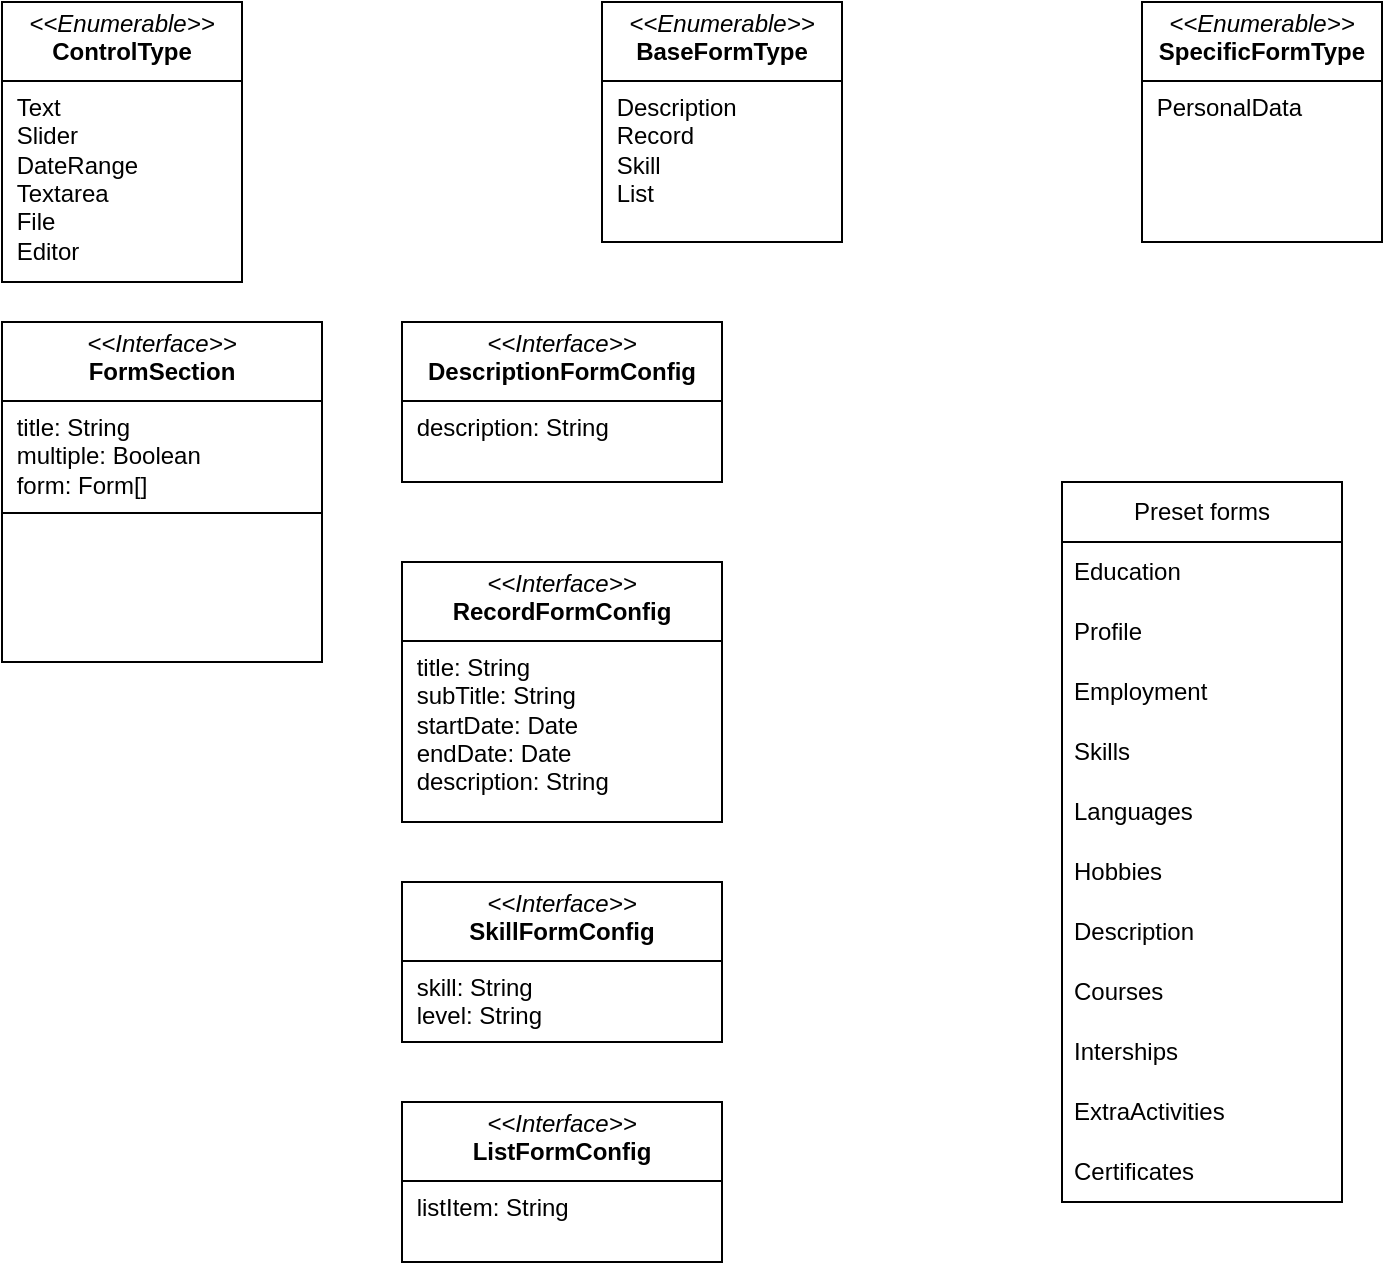 <mxfile version="26.0.10">
  <diagram name="Страница — 1" id="nuxbEoT8OtggUWxGIBO5">
    <mxGraphModel dx="977" dy="890" grid="1" gridSize="10" guides="1" tooltips="1" connect="1" arrows="1" fold="1" page="1" pageScale="1" pageWidth="827" pageHeight="1169" math="0" shadow="0">
      <root>
        <mxCell id="0" />
        <mxCell id="1" parent="0" />
        <mxCell id="pg2zEM24o-H7BgKNVHqS-14" value="" style="text;strokeColor=none;fillColor=none;align=left;verticalAlign=middle;spacingTop=-1;spacingLeft=4;spacingRight=4;rotatable=0;labelPosition=right;points=[];portConstraint=eastwest;" vertex="1" parent="1">
          <mxGeometry x="480" y="110" width="20" height="14" as="geometry" />
        </mxCell>
        <mxCell id="pg2zEM24o-H7BgKNVHqS-15" value="&lt;p style=&quot;margin:0px;margin-top:4px;text-align:center;&quot;&gt;&lt;i&gt;&amp;lt;&amp;lt;Enumerable&amp;gt;&amp;gt;&lt;/i&gt;&lt;br&gt;&lt;b&gt;ControlType&lt;/b&gt;&lt;/p&gt;&lt;hr size=&quot;1&quot; style=&quot;border-style:solid;&quot;&gt;&lt;p style=&quot;margin:0px;margin-left:4px;&quot;&gt;&amp;nbsp;Text&lt;br&gt;&amp;nbsp;Slider&lt;/p&gt;&lt;p style=&quot;margin:0px;margin-left:4px;&quot;&gt;&amp;nbsp;DateRange&lt;/p&gt;&lt;p style=&quot;margin:0px;margin-left:4px;&quot;&gt;&amp;nbsp;Textarea&lt;/p&gt;&lt;p style=&quot;margin:0px;margin-left:4px;&quot;&gt;&amp;nbsp;File&lt;/p&gt;&lt;p style=&quot;margin:0px;margin-left:4px;&quot;&gt;&amp;nbsp;Editor&lt;/p&gt;&lt;p style=&quot;margin:0px;margin-left:4px;&quot;&gt;&amp;nbsp;&lt;/p&gt;&lt;p style=&quot;margin:0px;margin-left:4px;&quot;&gt;&lt;br&gt;&lt;/p&gt;&lt;p style=&quot;margin:0px;margin-left:4px;&quot;&gt;&amp;nbsp;&lt;/p&gt;&lt;p style=&quot;margin:0px;margin-left:4px;&quot;&gt;&lt;br&gt;&lt;/p&gt;" style="verticalAlign=top;align=left;overflow=fill;html=1;whiteSpace=wrap;" vertex="1" parent="1">
          <mxGeometry x="40" y="40" width="120" height="140" as="geometry" />
        </mxCell>
        <mxCell id="pg2zEM24o-H7BgKNVHqS-21" value="&lt;p style=&quot;margin:0px;margin-top:4px;text-align:center;&quot;&gt;&lt;i&gt;&amp;lt;&amp;lt;Enumerable&amp;gt;&amp;gt;&lt;/i&gt;&lt;br&gt;&lt;b&gt;BaseFormType&lt;/b&gt;&lt;/p&gt;&lt;hr size=&quot;1&quot; style=&quot;border-style:solid;&quot;&gt;&lt;p style=&quot;margin:0px;margin-left:4px;&quot;&gt;&amp;nbsp;Description&lt;br&gt;&amp;nbsp;Record&lt;/p&gt;&lt;p style=&quot;margin:0px;margin-left:4px;&quot;&gt;&amp;nbsp;Skill&lt;/p&gt;&lt;p style=&quot;margin:0px;margin-left:4px;&quot;&gt;&amp;nbsp;List&lt;/p&gt;&lt;p style=&quot;margin:0px;margin-left:4px;&quot;&gt;&amp;nbsp;&lt;/p&gt;&lt;p style=&quot;margin:0px;margin-left:4px;&quot;&gt;&lt;br&gt;&lt;/p&gt;&lt;p style=&quot;margin:0px;margin-left:4px;&quot;&gt;&amp;nbsp;&lt;/p&gt;&lt;p style=&quot;margin:0px;margin-left:4px;&quot;&gt;&lt;br&gt;&lt;/p&gt;" style="verticalAlign=top;align=left;overflow=fill;html=1;whiteSpace=wrap;" vertex="1" parent="1">
          <mxGeometry x="340" y="40" width="120" height="120" as="geometry" />
        </mxCell>
        <mxCell id="pg2zEM24o-H7BgKNVHqS-29" value="&lt;p style=&quot;margin:0px;margin-top:4px;text-align:center;&quot;&gt;&lt;i&gt;&amp;lt;&amp;lt;Interface&amp;gt;&amp;gt;&lt;/i&gt;&lt;br&gt;&lt;b&gt;FormSection&lt;/b&gt;&lt;/p&gt;&lt;hr size=&quot;1&quot; style=&quot;border-style:solid;&quot;&gt;&lt;p style=&quot;margin:0px;margin-left:4px;&quot;&gt;&amp;nbsp;title: String&lt;br&gt;&amp;nbsp;multiple: Boolean&lt;/p&gt;&lt;p style=&quot;margin:0px;margin-left:4px;&quot;&gt;&amp;nbsp;form: Form[]&lt;/p&gt;&lt;hr size=&quot;1&quot; style=&quot;border-style:solid;&quot;&gt;&lt;p style=&quot;margin:0px;margin-left:4px;&quot;&gt;&lt;br&gt;&lt;/p&gt;" style="verticalAlign=top;align=left;overflow=fill;html=1;whiteSpace=wrap;" vertex="1" parent="1">
          <mxGeometry x="40" y="200" width="160" height="170" as="geometry" />
        </mxCell>
        <mxCell id="pg2zEM24o-H7BgKNVHqS-30" value="&lt;p style=&quot;margin:0px;margin-top:4px;text-align:center;&quot;&gt;&lt;i&gt;&amp;lt;&amp;lt;Enumerable&amp;gt;&amp;gt;&lt;/i&gt;&lt;br&gt;&lt;b&gt;SpecificFormType&lt;/b&gt;&lt;/p&gt;&lt;hr size=&quot;1&quot; style=&quot;border-style:solid;&quot;&gt;&lt;p style=&quot;margin:0px;margin-left:4px;&quot;&gt;&amp;nbsp;PersonalData&lt;/p&gt;&lt;p style=&quot;margin:0px;margin-left:4px;&quot;&gt;&amp;nbsp;&lt;/p&gt;&lt;p style=&quot;margin:0px;margin-left:4px;&quot;&gt;&lt;br&gt;&lt;/p&gt;&lt;p style=&quot;margin:0px;margin-left:4px;&quot;&gt;&amp;nbsp;&lt;/p&gt;&lt;p style=&quot;margin:0px;margin-left:4px;&quot;&gt;&lt;br&gt;&lt;/p&gt;" style="verticalAlign=top;align=left;overflow=fill;html=1;whiteSpace=wrap;" vertex="1" parent="1">
          <mxGeometry x="610" y="40" width="120" height="120" as="geometry" />
        </mxCell>
        <mxCell id="pg2zEM24o-H7BgKNVHqS-31" value="&lt;p style=&quot;margin:0px;margin-top:4px;text-align:center;&quot;&gt;&lt;i&gt;&amp;lt;&amp;lt;Interface&amp;gt;&amp;gt;&lt;/i&gt;&lt;br&gt;&lt;b&gt;RecordFormConfig&lt;/b&gt;&lt;/p&gt;&lt;hr size=&quot;1&quot; style=&quot;border-style:solid;&quot;&gt;&lt;p style=&quot;margin:0px;margin-left:4px;&quot;&gt;&amp;nbsp;title: String&lt;br&gt;&amp;nbsp;subTitle: String&lt;/p&gt;&lt;p style=&quot;margin:0px;margin-left:4px;&quot;&gt;&amp;nbsp;startDate: Date&lt;/p&gt;&lt;p style=&quot;margin:0px;margin-left:4px;&quot;&gt;&amp;nbsp;endDate: Date&lt;/p&gt;&lt;p style=&quot;margin:0px;margin-left:4px;&quot;&gt;&amp;nbsp;description: String&lt;/p&gt;&lt;p style=&quot;margin:0px;margin-left:4px;&quot;&gt;&lt;br&gt;&lt;/p&gt;" style="verticalAlign=top;align=left;overflow=fill;html=1;whiteSpace=wrap;" vertex="1" parent="1">
          <mxGeometry x="240" y="320" width="160" height="130" as="geometry" />
        </mxCell>
        <mxCell id="pg2zEM24o-H7BgKNVHqS-32" value="&lt;p style=&quot;margin:0px;margin-top:4px;text-align:center;&quot;&gt;&lt;i&gt;&amp;lt;&amp;lt;Interface&amp;gt;&amp;gt;&lt;/i&gt;&lt;br&gt;&lt;b&gt;DescriptionFormConfig&lt;/b&gt;&lt;/p&gt;&lt;hr size=&quot;1&quot; style=&quot;border-style:solid;&quot;&gt;&lt;p style=&quot;margin:0px;margin-left:4px;&quot;&gt;&lt;span style=&quot;background-color: transparent; color: light-dark(rgb(0, 0, 0), rgb(255, 255, 255));&quot;&gt;&amp;nbsp;description: String&lt;/span&gt;&lt;/p&gt;&lt;p style=&quot;margin:0px;margin-left:4px;&quot;&gt;&lt;br&gt;&lt;/p&gt;" style="verticalAlign=top;align=left;overflow=fill;html=1;whiteSpace=wrap;" vertex="1" parent="1">
          <mxGeometry x="240" y="200" width="160" height="80" as="geometry" />
        </mxCell>
        <mxCell id="pg2zEM24o-H7BgKNVHqS-33" value="&lt;p style=&quot;margin:0px;margin-top:4px;text-align:center;&quot;&gt;&lt;i&gt;&amp;lt;&amp;lt;Interface&amp;gt;&amp;gt;&lt;/i&gt;&lt;br&gt;&lt;b&gt;SkillFormConfig&lt;/b&gt;&lt;/p&gt;&lt;hr size=&quot;1&quot; style=&quot;border-style:solid;&quot;&gt;&lt;p style=&quot;margin:0px;margin-left:4px;&quot;&gt;&lt;span style=&quot;background-color: transparent; color: light-dark(rgb(0, 0, 0), rgb(255, 255, 255));&quot;&gt;&amp;nbsp;skill: String&lt;/span&gt;&lt;/p&gt;&lt;p style=&quot;margin:0px;margin-left:4px;&quot;&gt;&lt;span style=&quot;background-color: transparent; color: light-dark(rgb(0, 0, 0), rgb(255, 255, 255));&quot;&gt;&amp;nbsp;level: String&lt;/span&gt;&lt;/p&gt;&lt;p style=&quot;margin:0px;margin-left:4px;&quot;&gt;&lt;br&gt;&lt;/p&gt;" style="verticalAlign=top;align=left;overflow=fill;html=1;whiteSpace=wrap;" vertex="1" parent="1">
          <mxGeometry x="240" y="480" width="160" height="80" as="geometry" />
        </mxCell>
        <mxCell id="pg2zEM24o-H7BgKNVHqS-34" value="&lt;p style=&quot;margin:0px;margin-top:4px;text-align:center;&quot;&gt;&lt;i&gt;&amp;lt;&amp;lt;Interface&amp;gt;&amp;gt;&lt;/i&gt;&lt;br&gt;&lt;b&gt;ListFormConfig&lt;/b&gt;&lt;/p&gt;&lt;hr size=&quot;1&quot; style=&quot;border-style:solid;&quot;&gt;&lt;p style=&quot;margin:0px;margin-left:4px;&quot;&gt;&lt;span style=&quot;background-color: transparent; color: light-dark(rgb(0, 0, 0), rgb(255, 255, 255));&quot;&gt;&amp;nbsp;listItem: String&lt;/span&gt;&lt;/p&gt;" style="verticalAlign=top;align=left;overflow=fill;html=1;whiteSpace=wrap;" vertex="1" parent="1">
          <mxGeometry x="240" y="590" width="160" height="80" as="geometry" />
        </mxCell>
        <mxCell id="pg2zEM24o-H7BgKNVHqS-65" value="Preset forms" style="swimlane;fontStyle=0;childLayout=stackLayout;horizontal=1;startSize=30;horizontalStack=0;resizeParent=1;resizeParentMax=0;resizeLast=0;collapsible=1;marginBottom=0;whiteSpace=wrap;html=1;" vertex="1" parent="1">
          <mxGeometry x="570" y="280" width="140" height="360" as="geometry" />
        </mxCell>
        <mxCell id="pg2zEM24o-H7BgKNVHqS-66" value="Education&lt;span style=&quot;white-space: pre;&quot;&gt;&#x9;&lt;/span&gt;" style="text;strokeColor=none;fillColor=none;align=left;verticalAlign=middle;spacingLeft=4;spacingRight=4;overflow=hidden;points=[[0,0.5],[1,0.5]];portConstraint=eastwest;rotatable=0;whiteSpace=wrap;html=1;" vertex="1" parent="pg2zEM24o-H7BgKNVHqS-65">
          <mxGeometry y="30" width="140" height="30" as="geometry" />
        </mxCell>
        <mxCell id="pg2zEM24o-H7BgKNVHqS-67" value="Profile" style="text;strokeColor=none;fillColor=none;align=left;verticalAlign=middle;spacingLeft=4;spacingRight=4;overflow=hidden;points=[[0,0.5],[1,0.5]];portConstraint=eastwest;rotatable=0;whiteSpace=wrap;html=1;" vertex="1" parent="pg2zEM24o-H7BgKNVHqS-65">
          <mxGeometry y="60" width="140" height="30" as="geometry" />
        </mxCell>
        <mxCell id="pg2zEM24o-H7BgKNVHqS-70" value="Employment" style="text;strokeColor=none;fillColor=none;align=left;verticalAlign=middle;spacingLeft=4;spacingRight=4;overflow=hidden;points=[[0,0.5],[1,0.5]];portConstraint=eastwest;rotatable=0;whiteSpace=wrap;html=1;" vertex="1" parent="pg2zEM24o-H7BgKNVHqS-65">
          <mxGeometry y="90" width="140" height="30" as="geometry" />
        </mxCell>
        <mxCell id="pg2zEM24o-H7BgKNVHqS-79" value="Skills" style="text;strokeColor=none;fillColor=none;align=left;verticalAlign=middle;spacingLeft=4;spacingRight=4;overflow=hidden;points=[[0,0.5],[1,0.5]];portConstraint=eastwest;rotatable=0;whiteSpace=wrap;html=1;" vertex="1" parent="pg2zEM24o-H7BgKNVHqS-65">
          <mxGeometry y="120" width="140" height="30" as="geometry" />
        </mxCell>
        <mxCell id="pg2zEM24o-H7BgKNVHqS-80" value="Languages" style="text;strokeColor=none;fillColor=none;align=left;verticalAlign=middle;spacingLeft=4;spacingRight=4;overflow=hidden;points=[[0,0.5],[1,0.5]];portConstraint=eastwest;rotatable=0;whiteSpace=wrap;html=1;" vertex="1" parent="pg2zEM24o-H7BgKNVHqS-65">
          <mxGeometry y="150" width="140" height="30" as="geometry" />
        </mxCell>
        <mxCell id="pg2zEM24o-H7BgKNVHqS-81" value="Hobbies" style="text;strokeColor=none;fillColor=none;align=left;verticalAlign=middle;spacingLeft=4;spacingRight=4;overflow=hidden;points=[[0,0.5],[1,0.5]];portConstraint=eastwest;rotatable=0;whiteSpace=wrap;html=1;" vertex="1" parent="pg2zEM24o-H7BgKNVHqS-65">
          <mxGeometry y="180" width="140" height="30" as="geometry" />
        </mxCell>
        <mxCell id="pg2zEM24o-H7BgKNVHqS-85" value="Description" style="text;strokeColor=none;fillColor=none;align=left;verticalAlign=middle;spacingLeft=4;spacingRight=4;overflow=hidden;points=[[0,0.5],[1,0.5]];portConstraint=eastwest;rotatable=0;whiteSpace=wrap;html=1;" vertex="1" parent="pg2zEM24o-H7BgKNVHqS-65">
          <mxGeometry y="210" width="140" height="30" as="geometry" />
        </mxCell>
        <mxCell id="pg2zEM24o-H7BgKNVHqS-84" value="Courses" style="text;strokeColor=none;fillColor=none;align=left;verticalAlign=middle;spacingLeft=4;spacingRight=4;overflow=hidden;points=[[0,0.5],[1,0.5]];portConstraint=eastwest;rotatable=0;whiteSpace=wrap;html=1;" vertex="1" parent="pg2zEM24o-H7BgKNVHqS-65">
          <mxGeometry y="240" width="140" height="30" as="geometry" />
        </mxCell>
        <mxCell id="pg2zEM24o-H7BgKNVHqS-83" value="Interships" style="text;strokeColor=none;fillColor=none;align=left;verticalAlign=middle;spacingLeft=4;spacingRight=4;overflow=hidden;points=[[0,0.5],[1,0.5]];portConstraint=eastwest;rotatable=0;whiteSpace=wrap;html=1;" vertex="1" parent="pg2zEM24o-H7BgKNVHqS-65">
          <mxGeometry y="270" width="140" height="30" as="geometry" />
        </mxCell>
        <mxCell id="pg2zEM24o-H7BgKNVHqS-82" value="ExtraActivities" style="text;strokeColor=none;fillColor=none;align=left;verticalAlign=middle;spacingLeft=4;spacingRight=4;overflow=hidden;points=[[0,0.5],[1,0.5]];portConstraint=eastwest;rotatable=0;whiteSpace=wrap;html=1;" vertex="1" parent="pg2zEM24o-H7BgKNVHqS-65">
          <mxGeometry y="300" width="140" height="30" as="geometry" />
        </mxCell>
        <mxCell id="pg2zEM24o-H7BgKNVHqS-68" value="Certificates" style="text;strokeColor=none;fillColor=none;align=left;verticalAlign=middle;spacingLeft=4;spacingRight=4;overflow=hidden;points=[[0,0.5],[1,0.5]];portConstraint=eastwest;rotatable=0;whiteSpace=wrap;html=1;" vertex="1" parent="pg2zEM24o-H7BgKNVHqS-65">
          <mxGeometry y="330" width="140" height="30" as="geometry" />
        </mxCell>
      </root>
    </mxGraphModel>
  </diagram>
</mxfile>
